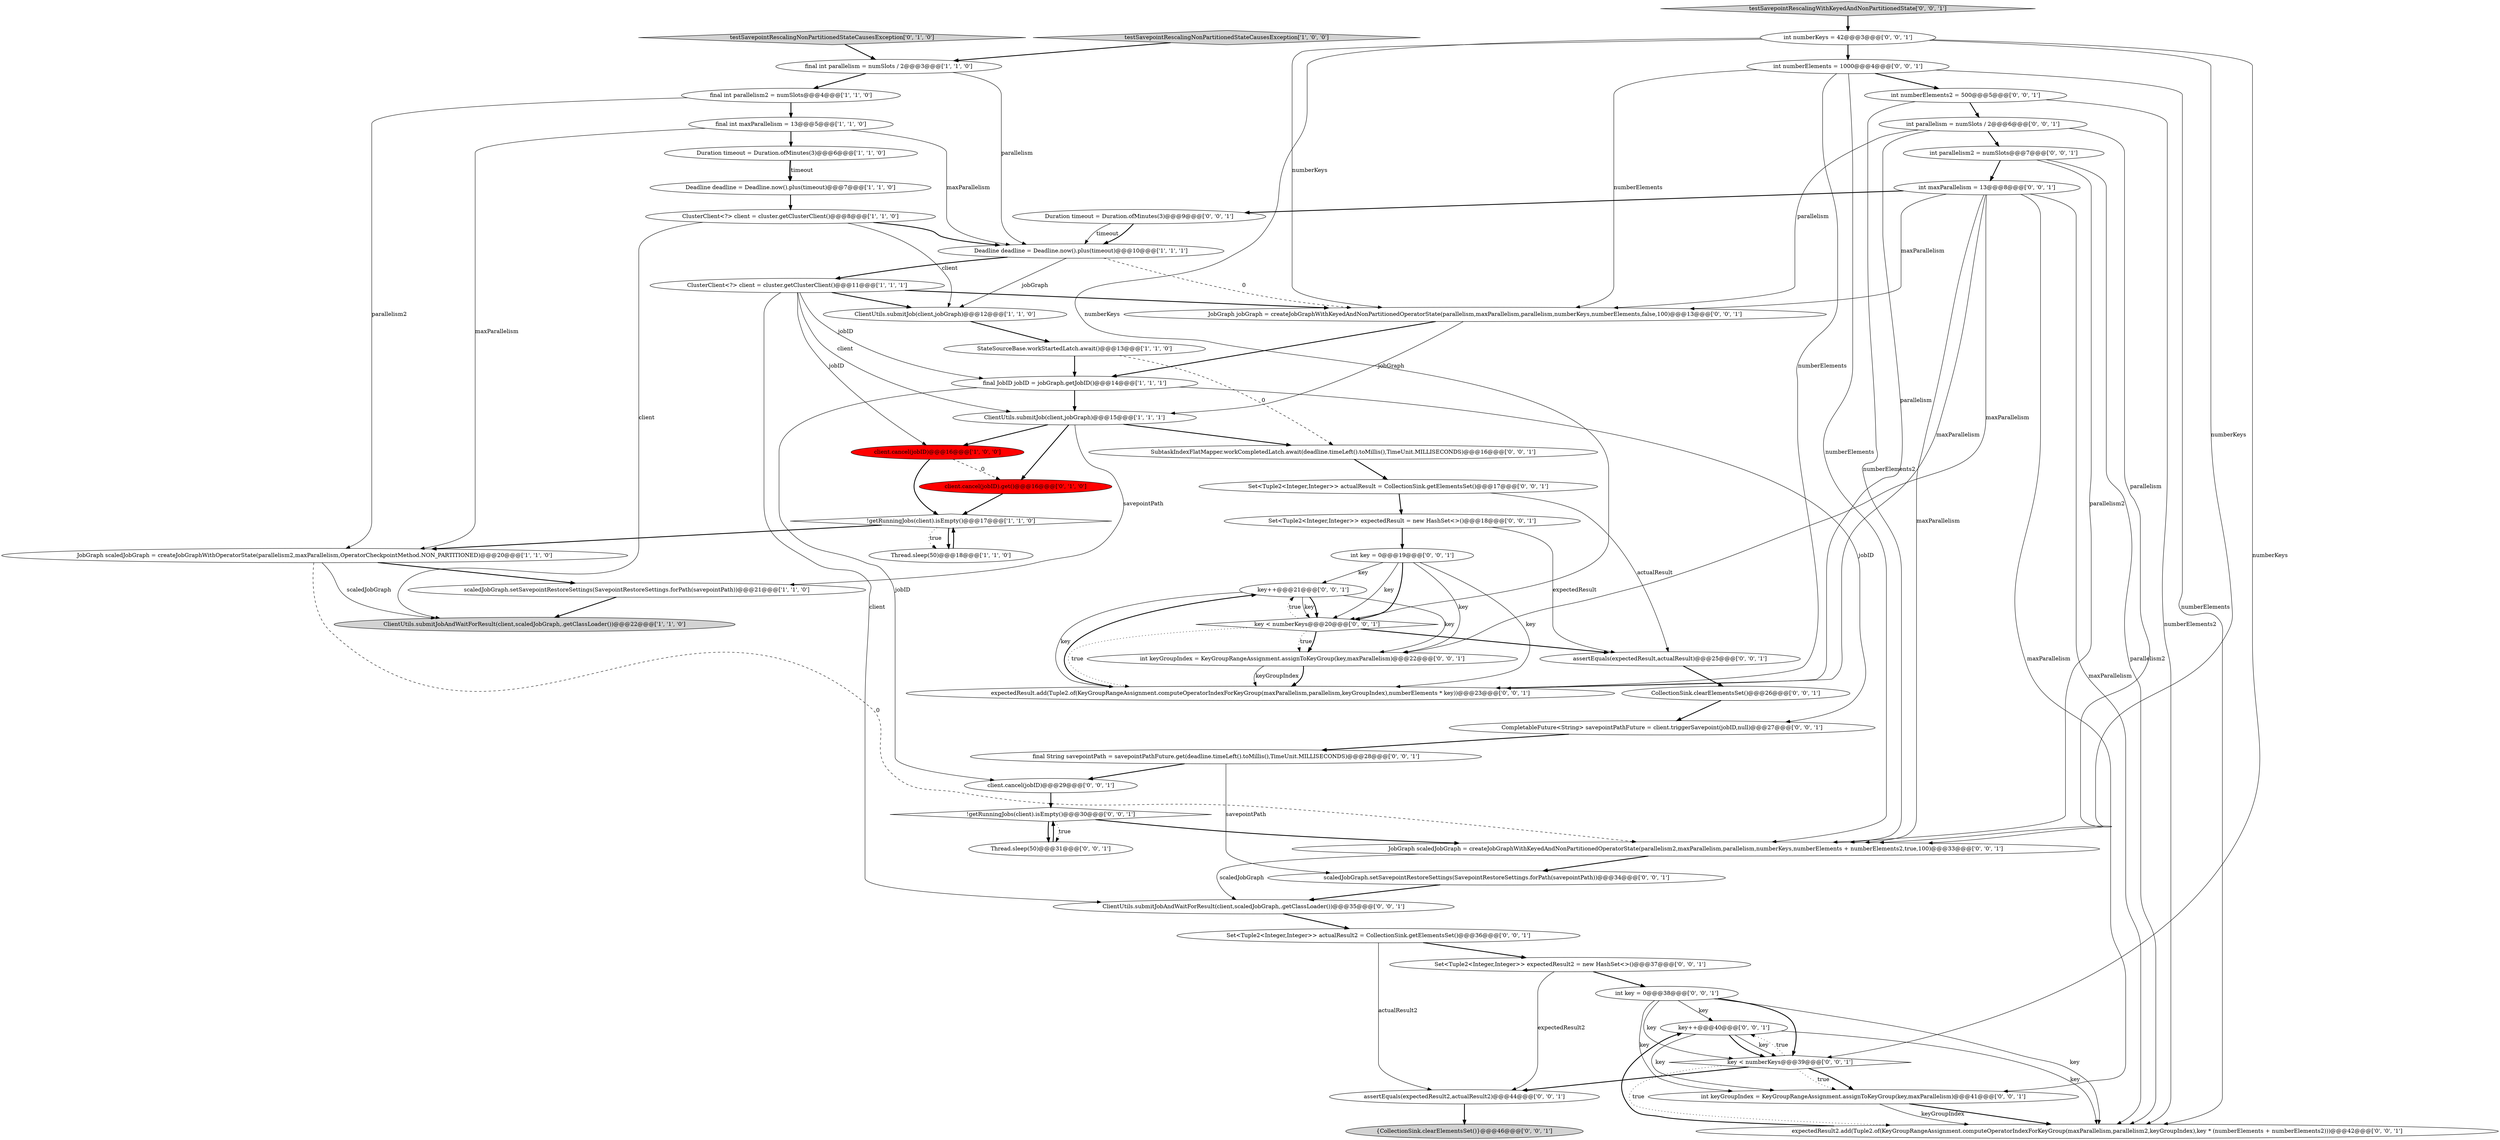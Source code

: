digraph {
2 [style = filled, label = "StateSourceBase.workStartedLatch.await()@@@13@@@['1', '1', '0']", fillcolor = white, shape = ellipse image = "AAA0AAABBB1BBB"];
38 [style = filled, label = "key++@@@40@@@['0', '0', '1']", fillcolor = white, shape = ellipse image = "AAA0AAABBB3BBB"];
34 [style = filled, label = "!getRunningJobs(client).isEmpty()@@@30@@@['0', '0', '1']", fillcolor = white, shape = diamond image = "AAA0AAABBB3BBB"];
8 [style = filled, label = "ClientUtils.submitJob(client,jobGraph)@@@15@@@['1', '1', '1']", fillcolor = white, shape = ellipse image = "AAA0AAABBB1BBB"];
56 [style = filled, label = "int keyGroupIndex = KeyGroupRangeAssignment.assignToKeyGroup(key,maxParallelism)@@@41@@@['0', '0', '1']", fillcolor = white, shape = ellipse image = "AAA0AAABBB3BBB"];
3 [style = filled, label = "Duration timeout = Duration.ofMinutes(3)@@@6@@@['1', '1', '0']", fillcolor = white, shape = ellipse image = "AAA0AAABBB1BBB"];
36 [style = filled, label = "Set<Tuple2<Integer,Integer>> actualResult2 = CollectionSink.getElementsSet()@@@36@@@['0', '0', '1']", fillcolor = white, shape = ellipse image = "AAA0AAABBB3BBB"];
44 [style = filled, label = "JobGraph scaledJobGraph = createJobGraphWithKeyedAndNonPartitionedOperatorState(parallelism2,maxParallelism,parallelism,numberKeys,numberElements + numberElements2,true,100)@@@33@@@['0', '0', '1']", fillcolor = white, shape = ellipse image = "AAA0AAABBB3BBB"];
0 [style = filled, label = "Deadline deadline = Deadline.now().plus(timeout)@@@10@@@['1', '1', '1']", fillcolor = white, shape = ellipse image = "AAA0AAABBB1BBB"];
33 [style = filled, label = "CollectionSink.clearElementsSet()@@@26@@@['0', '0', '1']", fillcolor = white, shape = ellipse image = "AAA0AAABBB3BBB"];
25 [style = filled, label = "int numberElements = 1000@@@4@@@['0', '0', '1']", fillcolor = white, shape = ellipse image = "AAA0AAABBB3BBB"];
51 [style = filled, label = "int key = 0@@@19@@@['0', '0', '1']", fillcolor = white, shape = ellipse image = "AAA0AAABBB3BBB"];
13 [style = filled, label = "!getRunningJobs(client).isEmpty()@@@17@@@['1', '1', '0']", fillcolor = white, shape = diamond image = "AAA0AAABBB1BBB"];
19 [style = filled, label = "client.cancel(jobID).get()@@@16@@@['0', '1', '0']", fillcolor = red, shape = ellipse image = "AAA1AAABBB2BBB"];
29 [style = filled, label = "final String savepointPath = savepointPathFuture.get(deadline.timeLeft().toMillis(),TimeUnit.MILLISECONDS)@@@28@@@['0', '0', '1']", fillcolor = white, shape = ellipse image = "AAA0AAABBB3BBB"];
43 [style = filled, label = "CompletableFuture<String> savepointPathFuture = client.triggerSavepoint(jobID,null)@@@27@@@['0', '0', '1']", fillcolor = white, shape = ellipse image = "AAA0AAABBB3BBB"];
1 [style = filled, label = "client.cancel(jobID)@@@16@@@['1', '0', '0']", fillcolor = red, shape = ellipse image = "AAA1AAABBB1BBB"];
31 [style = filled, label = "key++@@@21@@@['0', '0', '1']", fillcolor = white, shape = ellipse image = "AAA0AAABBB3BBB"];
53 [style = filled, label = "testSavepointRescalingWithKeyedAndNonPartitionedState['0', '0', '1']", fillcolor = lightgray, shape = diamond image = "AAA0AAABBB3BBB"];
32 [style = filled, label = "int maxParallelism = 13@@@8@@@['0', '0', '1']", fillcolor = white, shape = ellipse image = "AAA0AAABBB3BBB"];
55 [style = filled, label = "int key = 0@@@38@@@['0', '0', '1']", fillcolor = white, shape = ellipse image = "AAA0AAABBB3BBB"];
45 [style = filled, label = "int numberElements2 = 500@@@5@@@['0', '0', '1']", fillcolor = white, shape = ellipse image = "AAA0AAABBB3BBB"];
4 [style = filled, label = "JobGraph scaledJobGraph = createJobGraphWithOperatorState(parallelism2,maxParallelism,OperatorCheckpointMethod.NON_PARTITIONED)@@@20@@@['1', '1', '0']", fillcolor = white, shape = ellipse image = "AAA0AAABBB1BBB"];
20 [style = filled, label = "testSavepointRescalingNonPartitionedStateCausesException['0', '1', '0']", fillcolor = lightgray, shape = diamond image = "AAA0AAABBB2BBB"];
10 [style = filled, label = "ClusterClient<?> client = cluster.getClusterClient()@@@8@@@['1', '1', '0']", fillcolor = white, shape = ellipse image = "AAA0AAABBB1BBB"];
46 [style = filled, label = "int parallelism2 = numSlots@@@7@@@['0', '0', '1']", fillcolor = white, shape = ellipse image = "AAA0AAABBB3BBB"];
15 [style = filled, label = "final int maxParallelism = 13@@@5@@@['1', '1', '0']", fillcolor = white, shape = ellipse image = "AAA0AAABBB1BBB"];
42 [style = filled, label = "{CollectionSink.clearElementsSet()}@@@46@@@['0', '0', '1']", fillcolor = lightgray, shape = ellipse image = "AAA0AAABBB3BBB"];
21 [style = filled, label = "assertEquals(expectedResult,actualResult)@@@25@@@['0', '0', '1']", fillcolor = white, shape = ellipse image = "AAA0AAABBB3BBB"];
30 [style = filled, label = "key < numberKeys@@@20@@@['0', '0', '1']", fillcolor = white, shape = diamond image = "AAA0AAABBB3BBB"];
18 [style = filled, label = "final JobID jobID = jobGraph.getJobID()@@@14@@@['1', '1', '1']", fillcolor = white, shape = ellipse image = "AAA0AAABBB1BBB"];
16 [style = filled, label = "ClientUtils.submitJobAndWaitForResult(client,scaledJobGraph,.getClassLoader())@@@22@@@['1', '1', '0']", fillcolor = lightgray, shape = ellipse image = "AAA0AAABBB1BBB"];
12 [style = filled, label = "ClientUtils.submitJob(client,jobGraph)@@@12@@@['1', '1', '0']", fillcolor = white, shape = ellipse image = "AAA0AAABBB1BBB"];
22 [style = filled, label = "Thread.sleep(50)@@@31@@@['0', '0', '1']", fillcolor = white, shape = ellipse image = "AAA0AAABBB3BBB"];
11 [style = filled, label = "scaledJobGraph.setSavepointRestoreSettings(SavepointRestoreSettings.forPath(savepointPath))@@@21@@@['1', '1', '0']", fillcolor = white, shape = ellipse image = "AAA0AAABBB1BBB"];
5 [style = filled, label = "Thread.sleep(50)@@@18@@@['1', '1', '0']", fillcolor = white, shape = ellipse image = "AAA0AAABBB1BBB"];
27 [style = filled, label = "int parallelism = numSlots / 2@@@6@@@['0', '0', '1']", fillcolor = white, shape = ellipse image = "AAA0AAABBB3BBB"];
41 [style = filled, label = "JobGraph jobGraph = createJobGraphWithKeyedAndNonPartitionedOperatorState(parallelism,maxParallelism,parallelism,numberKeys,numberElements,false,100)@@@13@@@['0', '0', '1']", fillcolor = white, shape = ellipse image = "AAA0AAABBB3BBB"];
40 [style = filled, label = "scaledJobGraph.setSavepointRestoreSettings(SavepointRestoreSettings.forPath(savepointPath))@@@34@@@['0', '0', '1']", fillcolor = white, shape = ellipse image = "AAA0AAABBB3BBB"];
26 [style = filled, label = "Set<Tuple2<Integer,Integer>> actualResult = CollectionSink.getElementsSet()@@@17@@@['0', '0', '1']", fillcolor = white, shape = ellipse image = "AAA0AAABBB3BBB"];
54 [style = filled, label = "Duration timeout = Duration.ofMinutes(3)@@@9@@@['0', '0', '1']", fillcolor = white, shape = ellipse image = "AAA0AAABBB3BBB"];
52 [style = filled, label = "key < numberKeys@@@39@@@['0', '0', '1']", fillcolor = white, shape = diamond image = "AAA0AAABBB3BBB"];
6 [style = filled, label = "testSavepointRescalingNonPartitionedStateCausesException['1', '0', '0']", fillcolor = lightgray, shape = diamond image = "AAA0AAABBB1BBB"];
48 [style = filled, label = "assertEquals(expectedResult2,actualResult2)@@@44@@@['0', '0', '1']", fillcolor = white, shape = ellipse image = "AAA0AAABBB3BBB"];
49 [style = filled, label = "Set<Tuple2<Integer,Integer>> expectedResult2 = new HashSet<>()@@@37@@@['0', '0', '1']", fillcolor = white, shape = ellipse image = "AAA0AAABBB3BBB"];
9 [style = filled, label = "final int parallelism2 = numSlots@@@4@@@['1', '1', '0']", fillcolor = white, shape = ellipse image = "AAA0AAABBB1BBB"];
35 [style = filled, label = "ClientUtils.submitJobAndWaitForResult(client,scaledJobGraph,.getClassLoader())@@@35@@@['0', '0', '1']", fillcolor = white, shape = ellipse image = "AAA0AAABBB3BBB"];
39 [style = filled, label = "expectedResult2.add(Tuple2.of(KeyGroupRangeAssignment.computeOperatorIndexForKeyGroup(maxParallelism,parallelism2,keyGroupIndex),key * (numberElements + numberElements2)))@@@42@@@['0', '0', '1']", fillcolor = white, shape = ellipse image = "AAA0AAABBB3BBB"];
17 [style = filled, label = "ClusterClient<?> client = cluster.getClusterClient()@@@11@@@['1', '1', '1']", fillcolor = white, shape = ellipse image = "AAA0AAABBB1BBB"];
37 [style = filled, label = "expectedResult.add(Tuple2.of(KeyGroupRangeAssignment.computeOperatorIndexForKeyGroup(maxParallelism,parallelism,keyGroupIndex),numberElements * key))@@@23@@@['0', '0', '1']", fillcolor = white, shape = ellipse image = "AAA0AAABBB3BBB"];
24 [style = filled, label = "Set<Tuple2<Integer,Integer>> expectedResult = new HashSet<>()@@@18@@@['0', '0', '1']", fillcolor = white, shape = ellipse image = "AAA0AAABBB3BBB"];
47 [style = filled, label = "SubtaskIndexFlatMapper.workCompletedLatch.await(deadline.timeLeft().toMillis(),TimeUnit.MILLISECONDS)@@@16@@@['0', '0', '1']", fillcolor = white, shape = ellipse image = "AAA0AAABBB3BBB"];
7 [style = filled, label = "final int parallelism = numSlots / 2@@@3@@@['1', '1', '0']", fillcolor = white, shape = ellipse image = "AAA0AAABBB1BBB"];
28 [style = filled, label = "int numberKeys = 42@@@3@@@['0', '0', '1']", fillcolor = white, shape = ellipse image = "AAA0AAABBB3BBB"];
50 [style = filled, label = "int keyGroupIndex = KeyGroupRangeAssignment.assignToKeyGroup(key,maxParallelism)@@@22@@@['0', '0', '1']", fillcolor = white, shape = ellipse image = "AAA0AAABBB3BBB"];
23 [style = filled, label = "client.cancel(jobID)@@@29@@@['0', '0', '1']", fillcolor = white, shape = ellipse image = "AAA0AAABBB3BBB"];
14 [style = filled, label = "Deadline deadline = Deadline.now().plus(timeout)@@@7@@@['1', '1', '0']", fillcolor = white, shape = ellipse image = "AAA0AAABBB1BBB"];
28->44 [style = solid, label="numberKeys"];
25->45 [style = bold, label=""];
38->52 [style = bold, label=""];
46->39 [style = solid, label="parallelism2"];
31->30 [style = solid, label="key"];
1->19 [style = dashed, label="0"];
27->37 [style = solid, label="parallelism"];
45->27 [style = bold, label=""];
27->44 [style = solid, label="parallelism"];
7->0 [style = solid, label="parallelism"];
13->5 [style = dotted, label="true"];
38->52 [style = solid, label="key"];
2->47 [style = dashed, label="0"];
18->23 [style = solid, label="jobID"];
9->4 [style = solid, label="parallelism2"];
1->13 [style = bold, label=""];
54->0 [style = solid, label="timeout"];
49->55 [style = bold, label=""];
7->9 [style = bold, label=""];
8->1 [style = bold, label=""];
38->56 [style = solid, label="key"];
12->2 [style = bold, label=""];
37->31 [style = bold, label=""];
0->12 [style = solid, label="jobGraph"];
25->37 [style = solid, label="numberElements"];
47->26 [style = bold, label=""];
31->30 [style = bold, label=""];
8->47 [style = bold, label=""];
39->38 [style = bold, label=""];
28->25 [style = bold, label=""];
43->29 [style = bold, label=""];
15->4 [style = solid, label="maxParallelism"];
18->43 [style = solid, label="jobID"];
17->8 [style = solid, label="client"];
41->8 [style = solid, label="jobGraph"];
11->16 [style = bold, label=""];
17->35 [style = solid, label="client"];
17->18 [style = solid, label="jobID"];
0->17 [style = bold, label=""];
15->0 [style = solid, label="maxParallelism"];
50->37 [style = bold, label=""];
17->41 [style = bold, label=""];
4->16 [style = solid, label="scaledJobGraph"];
14->10 [style = bold, label=""];
46->44 [style = solid, label="parallelism2"];
2->18 [style = bold, label=""];
51->30 [style = bold, label=""];
26->21 [style = solid, label="actualResult"];
30->50 [style = dotted, label="true"];
29->23 [style = bold, label=""];
32->56 [style = solid, label="maxParallelism"];
26->24 [style = bold, label=""];
44->35 [style = solid, label="scaledJobGraph"];
55->52 [style = solid, label="key"];
34->22 [style = dotted, label="true"];
27->46 [style = bold, label=""];
0->41 [style = dashed, label="0"];
19->13 [style = bold, label=""];
28->30 [style = solid, label="numberKeys"];
36->49 [style = bold, label=""];
52->48 [style = bold, label=""];
10->0 [style = bold, label=""];
13->5 [style = bold, label=""];
25->44 [style = solid, label="numberElements"];
55->39 [style = solid, label="key"];
38->39 [style = solid, label="key"];
20->7 [style = bold, label=""];
6->7 [style = bold, label=""];
4->44 [style = dashed, label="0"];
52->39 [style = dotted, label="true"];
24->51 [style = bold, label=""];
40->35 [style = bold, label=""];
55->56 [style = solid, label="key"];
55->38 [style = solid, label="key"];
3->14 [style = solid, label="timeout"];
52->56 [style = dotted, label="true"];
25->39 [style = solid, label="numberElements"];
15->3 [style = bold, label=""];
54->0 [style = bold, label=""];
30->50 [style = bold, label=""];
28->52 [style = solid, label="numberKeys"];
25->41 [style = solid, label="numberElements"];
10->12 [style = solid, label="client"];
49->48 [style = solid, label="expectedResult2"];
30->21 [style = bold, label=""];
17->12 [style = bold, label=""];
32->37 [style = solid, label="maxParallelism"];
29->40 [style = solid, label="savepointPath"];
32->50 [style = solid, label="maxParallelism"];
32->39 [style = solid, label="maxParallelism"];
24->21 [style = solid, label="expectedResult"];
5->13 [style = bold, label=""];
33->43 [style = bold, label=""];
34->44 [style = bold, label=""];
56->39 [style = bold, label=""];
32->41 [style = solid, label="maxParallelism"];
30->37 [style = dotted, label="true"];
56->39 [style = solid, label="keyGroupIndex"];
18->8 [style = bold, label=""];
55->52 [style = bold, label=""];
51->37 [style = solid, label="key"];
51->31 [style = solid, label="key"];
46->32 [style = bold, label=""];
10->16 [style = solid, label="client"];
41->18 [style = bold, label=""];
53->28 [style = bold, label=""];
30->31 [style = dotted, label="true"];
51->50 [style = solid, label="key"];
45->39 [style = solid, label="numberElements2"];
52->38 [style = dotted, label="true"];
31->50 [style = solid, label="key"];
8->19 [style = bold, label=""];
21->33 [style = bold, label=""];
3->14 [style = bold, label=""];
50->37 [style = solid, label="keyGroupIndex"];
44->40 [style = bold, label=""];
52->56 [style = bold, label=""];
8->11 [style = solid, label="savepointPath"];
28->41 [style = solid, label="numberKeys"];
51->30 [style = solid, label="key"];
32->44 [style = solid, label="maxParallelism"];
48->42 [style = bold, label=""];
17->1 [style = solid, label="jobID"];
34->22 [style = bold, label=""];
31->37 [style = solid, label="key"];
9->15 [style = bold, label=""];
22->34 [style = bold, label=""];
27->41 [style = solid, label="parallelism"];
23->34 [style = bold, label=""];
45->44 [style = solid, label="numberElements2"];
32->54 [style = bold, label=""];
35->36 [style = bold, label=""];
4->11 [style = bold, label=""];
36->48 [style = solid, label="actualResult2"];
13->4 [style = bold, label=""];
}
